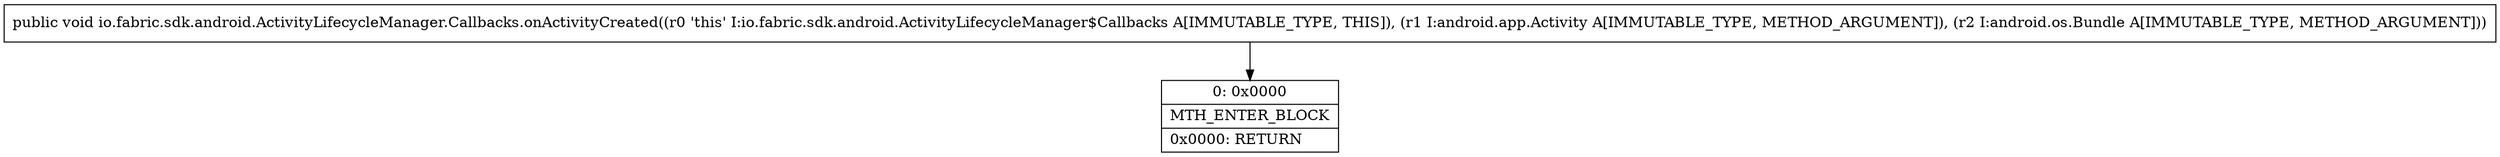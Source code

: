 digraph "CFG forio.fabric.sdk.android.ActivityLifecycleManager.Callbacks.onActivityCreated(Landroid\/app\/Activity;Landroid\/os\/Bundle;)V" {
Node_0 [shape=record,label="{0\:\ 0x0000|MTH_ENTER_BLOCK\l|0x0000: RETURN   \l}"];
MethodNode[shape=record,label="{public void io.fabric.sdk.android.ActivityLifecycleManager.Callbacks.onActivityCreated((r0 'this' I:io.fabric.sdk.android.ActivityLifecycleManager$Callbacks A[IMMUTABLE_TYPE, THIS]), (r1 I:android.app.Activity A[IMMUTABLE_TYPE, METHOD_ARGUMENT]), (r2 I:android.os.Bundle A[IMMUTABLE_TYPE, METHOD_ARGUMENT])) }"];
MethodNode -> Node_0;
}

